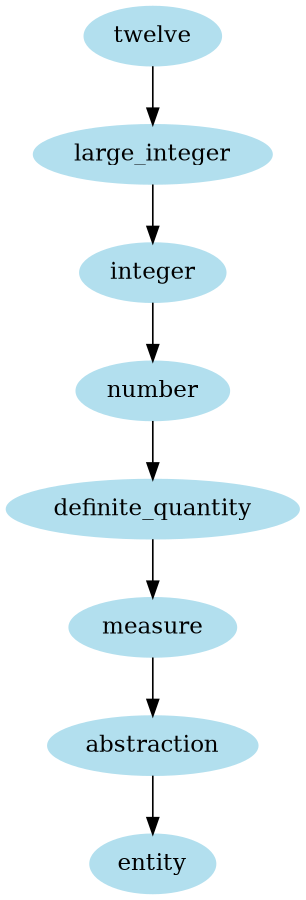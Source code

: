 digraph unix {
	node [color=lightblue2 style=filled]
	size="6,6"
	twelve -> large_integer
	large_integer -> integer
	integer -> number
	number -> definite_quantity
	definite_quantity -> measure
	measure -> abstraction
	abstraction -> entity
}
